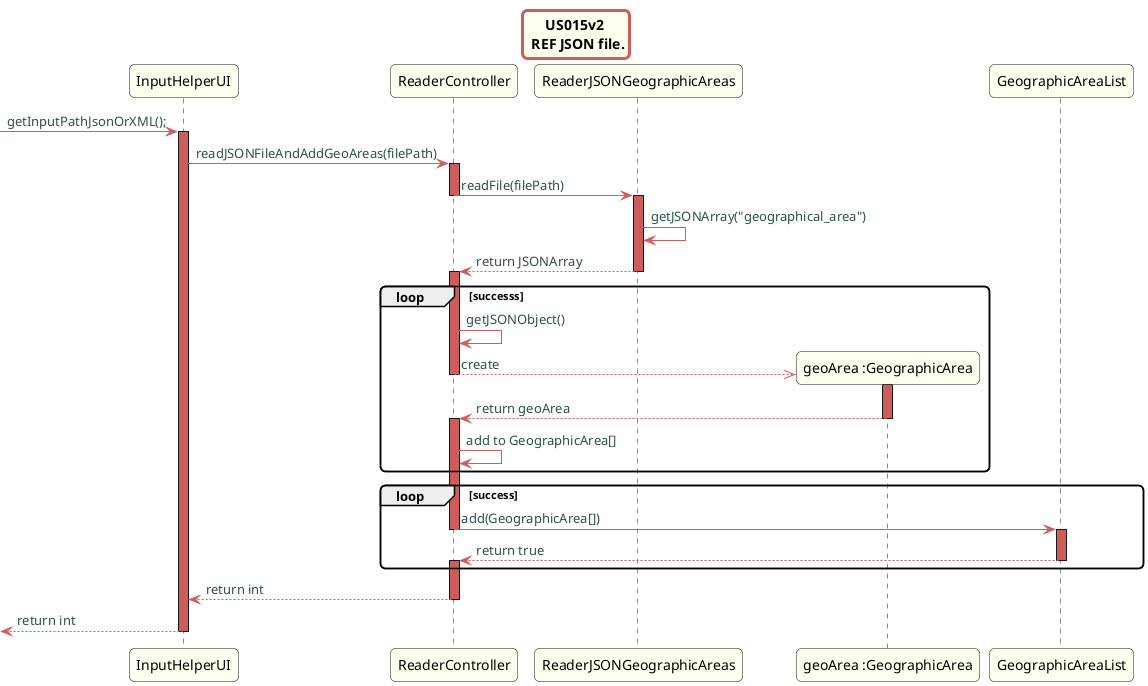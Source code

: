 @startuml
title US015v2 \n REF JSON file.
skinparam titleBorderRoundCorner 10
skinparam titleBorderThickness 3
skinparam titleBorderColor indianred
skinparam titleBackgroundColor ivory
skinparam FontName quicksand

skinparam actor {
  BorderColor indianred
  }

skinparam sequence {
  LifeLineBackgroundColor indianred
  ParticipantBackgroundColor ivory
}

skinparam roundcorner 10

skinparam component {
  arrowThickness 1
  ArrowFontName Verdana
  ArrowColor indianred
  ArrowFontColor darkslategrey
}
-> InputHelperUI: getInputPathJsonOrXML();
activate InputHelperUI
InputHelperUI -> ReaderController: readJSONFileAndAddGeoAreas(filePath)
activate ReaderController
ReaderController -> ReaderJSONGeographicAreas: readFile(filePath)
deactivate ReaderController
activate ReaderJSONGeographicAreas

ReaderJSONGeographicAreas->ReaderJSONGeographicAreas:getJSONArray("geographical_area")
ReaderJSONGeographicAreas --> ReaderController: return JSONArray
deactivate ReaderJSONGeographicAreas
activate ReaderController
loop successs
ReaderController->ReaderController:getJSONObject()
create "geoArea :GeographicArea"
ReaderController -->> "geoArea :GeographicArea": create
activate "geoArea :GeographicArea"
deactivate ReaderController
"geoArea :GeographicArea" --> ReaderController: return geoArea
deactivate "geoArea :GeographicArea"

activate ReaderController

ReaderController -> ReaderController: add to GeographicArea[]

end loop
loop success
ReaderController -> GeographicAreaList: add(GeographicArea[])
deactivate ReaderController

activate GeographicAreaList

GeographicAreaList-->ReaderController: return true
deactivate GeographicAreaList

activate ReaderController
end loop
ReaderController --> InputHelperUI: return int
deactivate ReaderController
 <-- InputHelperUI: return int
 deactivate InputHelperUI

@enduml